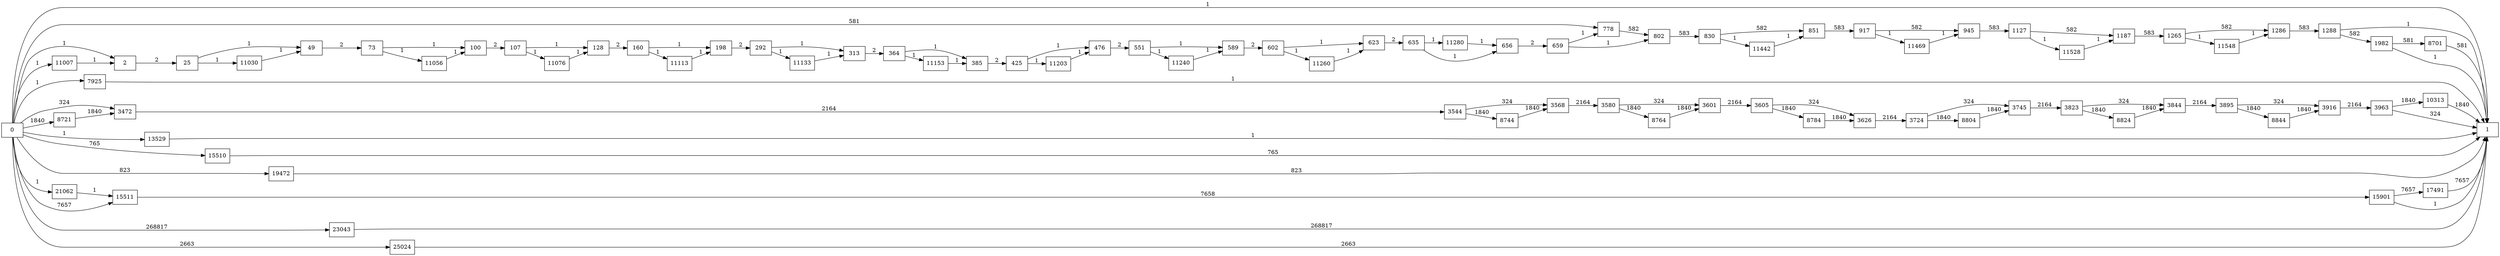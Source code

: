 digraph {
	graph [rankdir=LR]
	node [shape=rectangle]
	2 -> 25 [label=2]
	25 -> 49 [label=1]
	25 -> 11030 [label=1]
	49 -> 73 [label=2]
	73 -> 100 [label=1]
	73 -> 11056 [label=1]
	100 -> 107 [label=2]
	107 -> 128 [label=1]
	107 -> 11076 [label=1]
	128 -> 160 [label=2]
	160 -> 198 [label=1]
	160 -> 11113 [label=1]
	198 -> 292 [label=2]
	292 -> 313 [label=1]
	292 -> 11133 [label=1]
	313 -> 364 [label=2]
	364 -> 385 [label=1]
	364 -> 11153 [label=1]
	385 -> 425 [label=2]
	425 -> 476 [label=1]
	425 -> 11203 [label=1]
	476 -> 551 [label=2]
	551 -> 589 [label=1]
	551 -> 11240 [label=1]
	589 -> 602 [label=2]
	602 -> 623 [label=1]
	602 -> 11260 [label=1]
	623 -> 635 [label=2]
	635 -> 656 [label=1]
	635 -> 11280 [label=1]
	656 -> 659 [label=2]
	659 -> 778 [label=1]
	659 -> 802 [label=1]
	778 -> 802 [label=582]
	802 -> 830 [label=583]
	830 -> 851 [label=582]
	830 -> 11442 [label=1]
	851 -> 917 [label=583]
	917 -> 945 [label=582]
	917 -> 11469 [label=1]
	945 -> 1127 [label=583]
	1127 -> 1187 [label=582]
	1127 -> 11528 [label=1]
	1187 -> 1265 [label=583]
	1265 -> 1286 [label=582]
	1265 -> 11548 [label=1]
	1286 -> 1288 [label=583]
	1288 -> 1 [label=1]
	1288 -> 1982 [label=582]
	1982 -> 1 [label=1]
	1982 -> 8701 [label=581]
	3472 -> 3544 [label=2164]
	3544 -> 3568 [label=324]
	3544 -> 8744 [label=1840]
	3568 -> 3580 [label=2164]
	3580 -> 3601 [label=324]
	3580 -> 8764 [label=1840]
	3601 -> 3605 [label=2164]
	3605 -> 3626 [label=324]
	3605 -> 8784 [label=1840]
	3626 -> 3724 [label=2164]
	3724 -> 3745 [label=324]
	3724 -> 8804 [label=1840]
	3745 -> 3823 [label=2164]
	3823 -> 3844 [label=324]
	3823 -> 8824 [label=1840]
	3844 -> 3895 [label=2164]
	3895 -> 3916 [label=324]
	3895 -> 8844 [label=1840]
	3916 -> 3963 [label=2164]
	3963 -> 1 [label=324]
	3963 -> 10313 [label=1840]
	7925 -> 1 [label=1]
	8701 -> 1 [label=581]
	8721 -> 3472 [label=1840]
	8744 -> 3568 [label=1840]
	8764 -> 3601 [label=1840]
	8784 -> 3626 [label=1840]
	8804 -> 3745 [label=1840]
	8824 -> 3844 [label=1840]
	8844 -> 3916 [label=1840]
	10313 -> 1 [label=1840]
	11007 -> 2 [label=1]
	11030 -> 49 [label=1]
	11056 -> 100 [label=1]
	11076 -> 128 [label=1]
	11113 -> 198 [label=1]
	11133 -> 313 [label=1]
	11153 -> 385 [label=1]
	11203 -> 476 [label=1]
	11240 -> 589 [label=1]
	11260 -> 623 [label=1]
	11280 -> 656 [label=1]
	11442 -> 851 [label=1]
	11469 -> 945 [label=1]
	11528 -> 1187 [label=1]
	11548 -> 1286 [label=1]
	13529 -> 1 [label=1]
	15510 -> 1 [label=765]
	15511 -> 15901 [label=7658]
	15901 -> 1 [label=1]
	15901 -> 17491 [label=7657]
	17491 -> 1 [label=7657]
	19472 -> 1 [label=823]
	21062 -> 15511 [label=1]
	23043 -> 1 [label=268817]
	25024 -> 1 [label=2663]
	0 -> 2 [label=1]
	0 -> 778 [label=581]
	0 -> 15511 [label=7657]
	0 -> 3472 [label=324]
	0 -> 1 [label=1]
	0 -> 7925 [label=1]
	0 -> 8721 [label=1840]
	0 -> 11007 [label=1]
	0 -> 13529 [label=1]
	0 -> 15510 [label=765]
	0 -> 19472 [label=823]
	0 -> 21062 [label=1]
	0 -> 23043 [label=268817]
	0 -> 25024 [label=2663]
}
